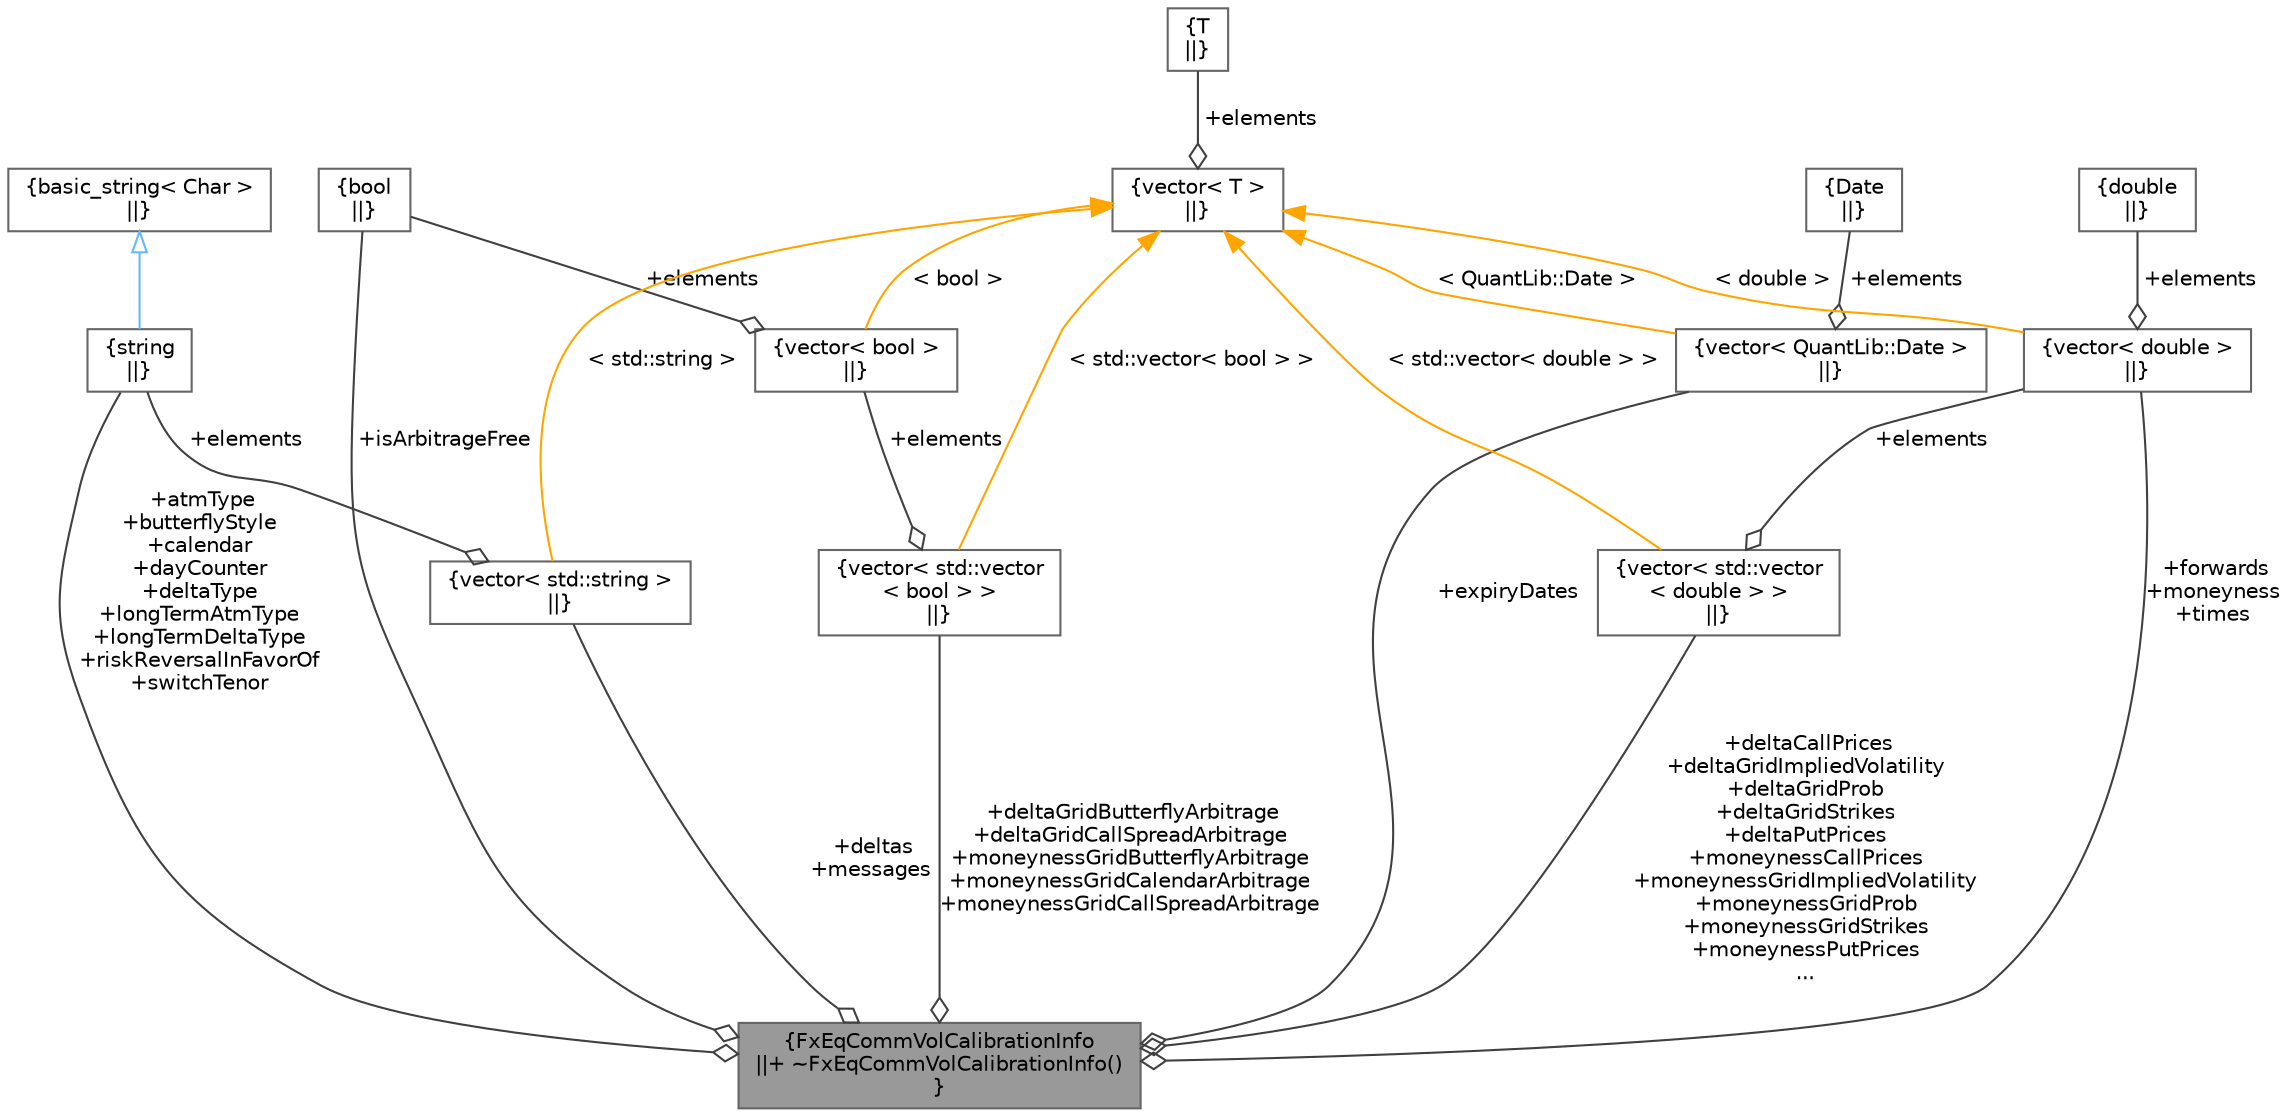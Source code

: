 digraph "FxEqCommVolCalibrationInfo"
{
 // INTERACTIVE_SVG=YES
 // LATEX_PDF_SIZE
  bgcolor="transparent";
  edge [fontname=Helvetica,fontsize=10,labelfontname=Helvetica,labelfontsize=10];
  node [fontname=Helvetica,fontsize=10,shape=box,height=0.2,width=0.4];
  Node1 [label="{FxEqCommVolCalibrationInfo\n||+ ~FxEqCommVolCalibrationInfo()\l}",height=0.2,width=0.4,color="gray40", fillcolor="grey60", style="filled", fontcolor="black",tooltip=" "];
  Node2 -> Node1 [color="grey25",style="solid",label=" +atmType\n+butterflyStyle\n+calendar\n+dayCounter\n+deltaType\n+longTermAtmType\n+longTermDeltaType\n+riskReversalInFavorOf\n+switchTenor" ,arrowhead="odiamond"];
  Node2 [label="{string\n||}",height=0.2,width=0.4,color="gray40", fillcolor="white", style="filled",tooltip=" "];
  Node3 -> Node2 [dir="back",color="steelblue1",style="solid",arrowtail="onormal"];
  Node3 [label="{basic_string\< Char \>\n||}",height=0.2,width=0.4,color="gray40", fillcolor="white", style="filled",tooltip=" "];
  Node4 -> Node1 [color="grey25",style="solid",label=" +isArbitrageFree" ,arrowhead="odiamond"];
  Node4 [label="{bool\n||}",height=0.2,width=0.4,color="gray40", fillcolor="white", style="filled",URL="$classbool.html",tooltip=" "];
  Node5 -> Node1 [color="grey25",style="solid",label=" +expiryDates" ,arrowhead="odiamond"];
  Node5 [label="{vector\< QuantLib::Date \>\n||}",height=0.2,width=0.4,color="gray40", fillcolor="white", style="filled",tooltip=" "];
  Node6 -> Node5 [color="grey25",style="solid",label=" +elements" ,arrowhead="odiamond"];
  Node6 [label="{Date\n||}",height=0.2,width=0.4,color="gray40", fillcolor="white", style="filled",tooltip=" "];
  Node7 -> Node5 [dir="back",color="orange",style="solid",label=" \< QuantLib::Date \>" ];
  Node7 [label="{vector\< T \>\n||}",height=0.2,width=0.4,color="gray40", fillcolor="white", style="filled",tooltip=" "];
  Node8 -> Node7 [color="grey25",style="solid",label=" +elements" ,arrowhead="odiamond"];
  Node8 [label="{T\n||}",height=0.2,width=0.4,color="gray40", fillcolor="white", style="filled",tooltip=" "];
  Node9 -> Node1 [color="grey25",style="solid",label=" +forwards\n+moneyness\n+times" ,arrowhead="odiamond"];
  Node9 [label="{vector\< double \>\n||}",height=0.2,width=0.4,color="gray40", fillcolor="white", style="filled",tooltip=" "];
  Node10 -> Node9 [color="grey25",style="solid",label=" +elements" ,arrowhead="odiamond"];
  Node10 [label="{double\n||}",height=0.2,width=0.4,color="gray40", fillcolor="white", style="filled",tooltip=" "];
  Node7 -> Node9 [dir="back",color="orange",style="solid",label=" \< double \>" ];
  Node11 -> Node1 [color="grey25",style="solid",label=" +deltas\n+messages" ,arrowhead="odiamond"];
  Node11 [label="{vector\< std::string \>\n||}",height=0.2,width=0.4,color="gray40", fillcolor="white", style="filled",tooltip=" "];
  Node2 -> Node11 [color="grey25",style="solid",label=" +elements" ,arrowhead="odiamond"];
  Node7 -> Node11 [dir="back",color="orange",style="solid",label=" \< std::string \>" ];
  Node12 -> Node1 [color="grey25",style="solid",label=" +deltaCallPrices\n+deltaGridImpliedVolatility\n+deltaGridProb\n+deltaGridStrikes\n+deltaPutPrices\n+moneynessCallPrices\n+moneynessGridImpliedVolatility\n+moneynessGridProb\n+moneynessGridStrikes\n+moneynessPutPrices\n..." ,arrowhead="odiamond"];
  Node12 [label="{vector\< std::vector\l\< double \> \>\n||}",height=0.2,width=0.4,color="gray40", fillcolor="white", style="filled",tooltip=" "];
  Node9 -> Node12 [color="grey25",style="solid",label=" +elements" ,arrowhead="odiamond"];
  Node7 -> Node12 [dir="back",color="orange",style="solid",label=" \< std::vector\< double \> \>" ];
  Node13 -> Node1 [color="grey25",style="solid",label=" +deltaGridButterflyArbitrage\n+deltaGridCallSpreadArbitrage\n+moneynessGridButterflyArbitrage\n+moneynessGridCalendarArbitrage\n+moneynessGridCallSpreadArbitrage" ,arrowhead="odiamond"];
  Node13 [label="{vector\< std::vector\l\< bool \> \>\n||}",height=0.2,width=0.4,color="gray40", fillcolor="white", style="filled",tooltip=" "];
  Node14 -> Node13 [color="grey25",style="solid",label=" +elements" ,arrowhead="odiamond"];
  Node14 [label="{vector\< bool \>\n||}",height=0.2,width=0.4,color="gray40", fillcolor="white", style="filled",tooltip=" "];
  Node4 -> Node14 [color="grey25",style="solid",label=" +elements" ,arrowhead="odiamond"];
  Node7 -> Node14 [dir="back",color="orange",style="solid",label=" \< bool \>" ];
  Node7 -> Node13 [dir="back",color="orange",style="solid",label=" \< std::vector\< bool \> \>" ];
}
